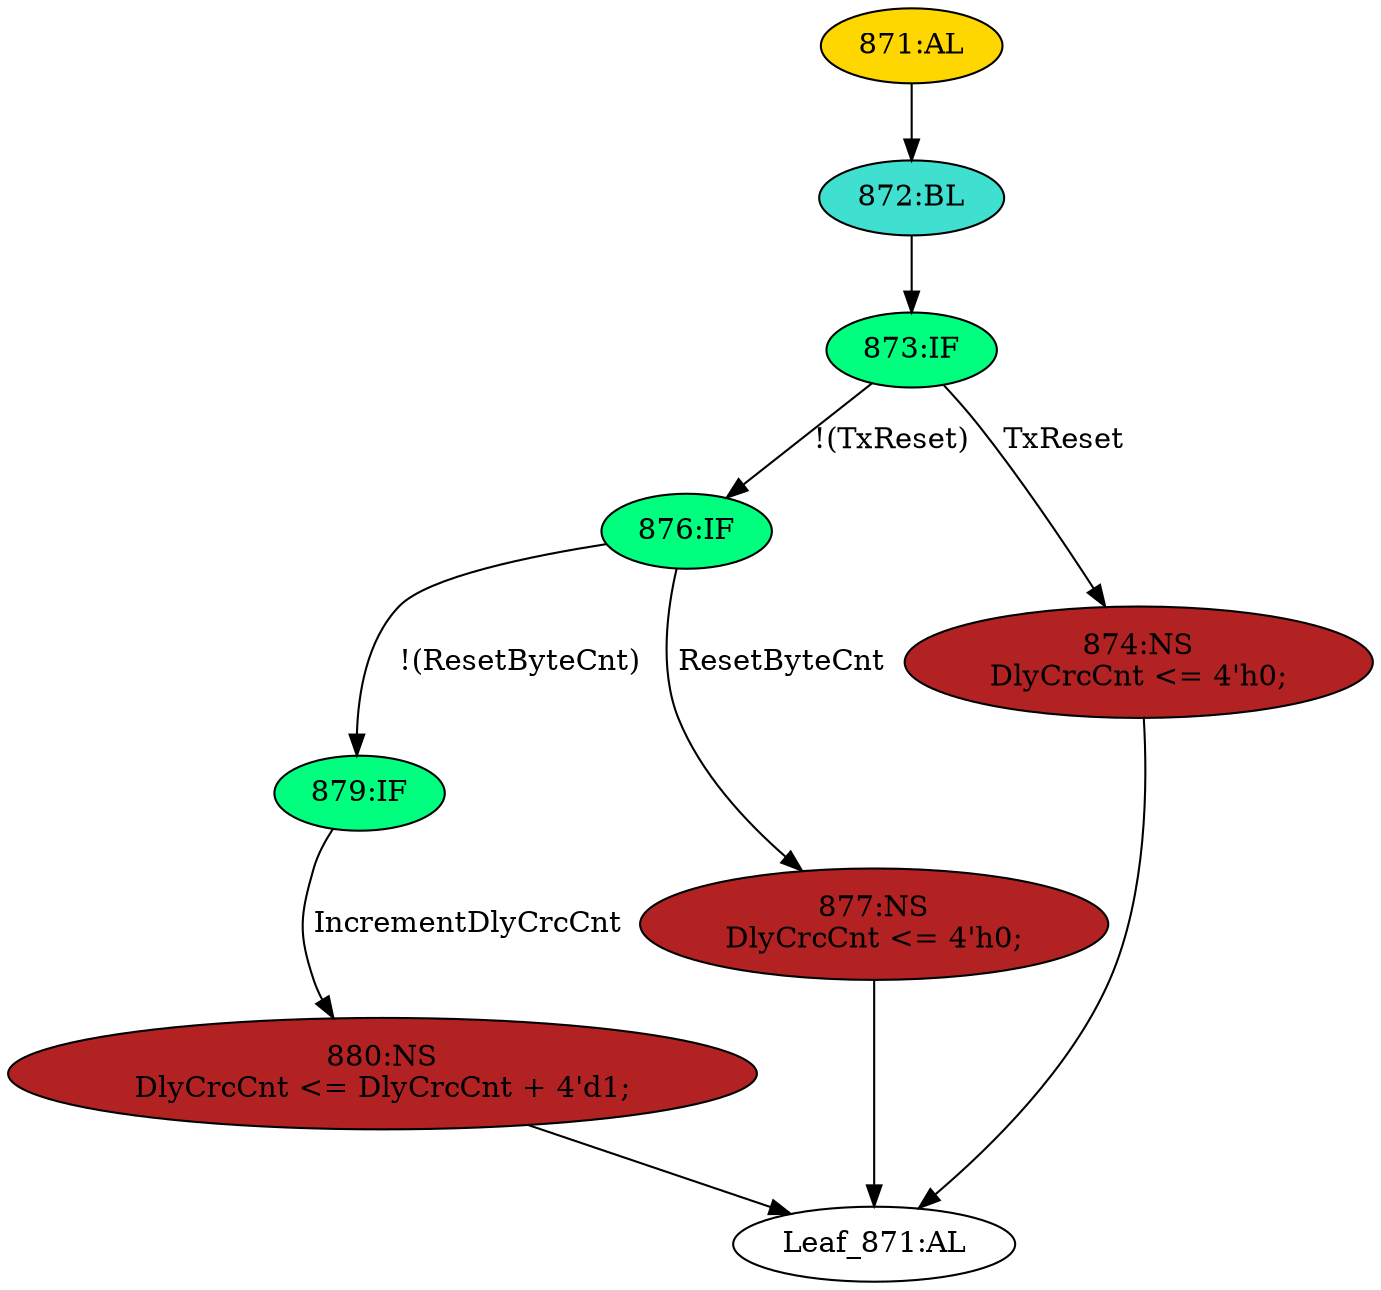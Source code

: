 strict digraph "" {
	node [label="\N"];
	"879:IF"	 [ast="<pyverilog.vparser.ast.IfStatement object at 0x7f83b37b6b50>",
		fillcolor=springgreen,
		label="879:IF",
		statements="[]",
		style=filled,
		typ=IfStatement];
	"880:NS"	 [ast="<pyverilog.vparser.ast.NonblockingSubstitution object at 0x7f83b37b6b90>",
		fillcolor=firebrick,
		label="880:NS
DlyCrcCnt <= DlyCrcCnt + 4'd1;",
		statements="[<pyverilog.vparser.ast.NonblockingSubstitution object at 0x7f83b37b6b90>]",
		style=filled,
		typ=NonblockingSubstitution];
	"879:IF" -> "880:NS"	 [cond="['IncrementDlyCrcCnt']",
		label=IncrementDlyCrcCnt,
		lineno=879];
	"876:IF"	 [ast="<pyverilog.vparser.ast.IfStatement object at 0x7f83b37b6dd0>",
		fillcolor=springgreen,
		label="876:IF",
		statements="[]",
		style=filled,
		typ=IfStatement];
	"876:IF" -> "879:IF"	 [cond="['ResetByteCnt']",
		label="!(ResetByteCnt)",
		lineno=876];
	"877:NS"	 [ast="<pyverilog.vparser.ast.NonblockingSubstitution object at 0x7f83b37b6e10>",
		fillcolor=firebrick,
		label="877:NS
DlyCrcCnt <= 4'h0;",
		statements="[<pyverilog.vparser.ast.NonblockingSubstitution object at 0x7f83b37b6e10>]",
		style=filled,
		typ=NonblockingSubstitution];
	"876:IF" -> "877:NS"	 [cond="['ResetByteCnt']",
		label=ResetByteCnt,
		lineno=876];
	"873:IF"	 [ast="<pyverilog.vparser.ast.IfStatement object at 0x7f83b37b6fd0>",
		fillcolor=springgreen,
		label="873:IF",
		statements="[]",
		style=filled,
		typ=IfStatement];
	"873:IF" -> "876:IF"	 [cond="['TxReset']",
		label="!(TxReset)",
		lineno=873];
	"874:NS"	 [ast="<pyverilog.vparser.ast.NonblockingSubstitution object at 0x7f83b37bc050>",
		fillcolor=firebrick,
		label="874:NS
DlyCrcCnt <= 4'h0;",
		statements="[<pyverilog.vparser.ast.NonblockingSubstitution object at 0x7f83b37bc050>]",
		style=filled,
		typ=NonblockingSubstitution];
	"873:IF" -> "874:NS"	 [cond="['TxReset']",
		label=TxReset,
		lineno=873];
	"Leaf_871:AL"	 [def_var="['DlyCrcCnt']",
		label="Leaf_871:AL"];
	"874:NS" -> "Leaf_871:AL"	 [cond="[]",
		lineno=None];
	"877:NS" -> "Leaf_871:AL"	 [cond="[]",
		lineno=None];
	"880:NS" -> "Leaf_871:AL"	 [cond="[]",
		lineno=None];
	"871:AL"	 [ast="<pyverilog.vparser.ast.Always object at 0x7f83b37bc190>",
		clk_sens=True,
		fillcolor=gold,
		label="871:AL",
		sens="['MTxClk', 'TxReset']",
		statements="[]",
		style=filled,
		typ=Always,
		use_var="['IncrementDlyCrcCnt', 'DlyCrcCnt', 'ResetByteCnt', 'TxReset']"];
	"872:BL"	 [ast="<pyverilog.vparser.ast.Block object at 0x7f83b37bc390>",
		fillcolor=turquoise,
		label="872:BL",
		statements="[]",
		style=filled,
		typ=Block];
	"871:AL" -> "872:BL"	 [cond="[]",
		lineno=None];
	"872:BL" -> "873:IF"	 [cond="[]",
		lineno=None];
}

